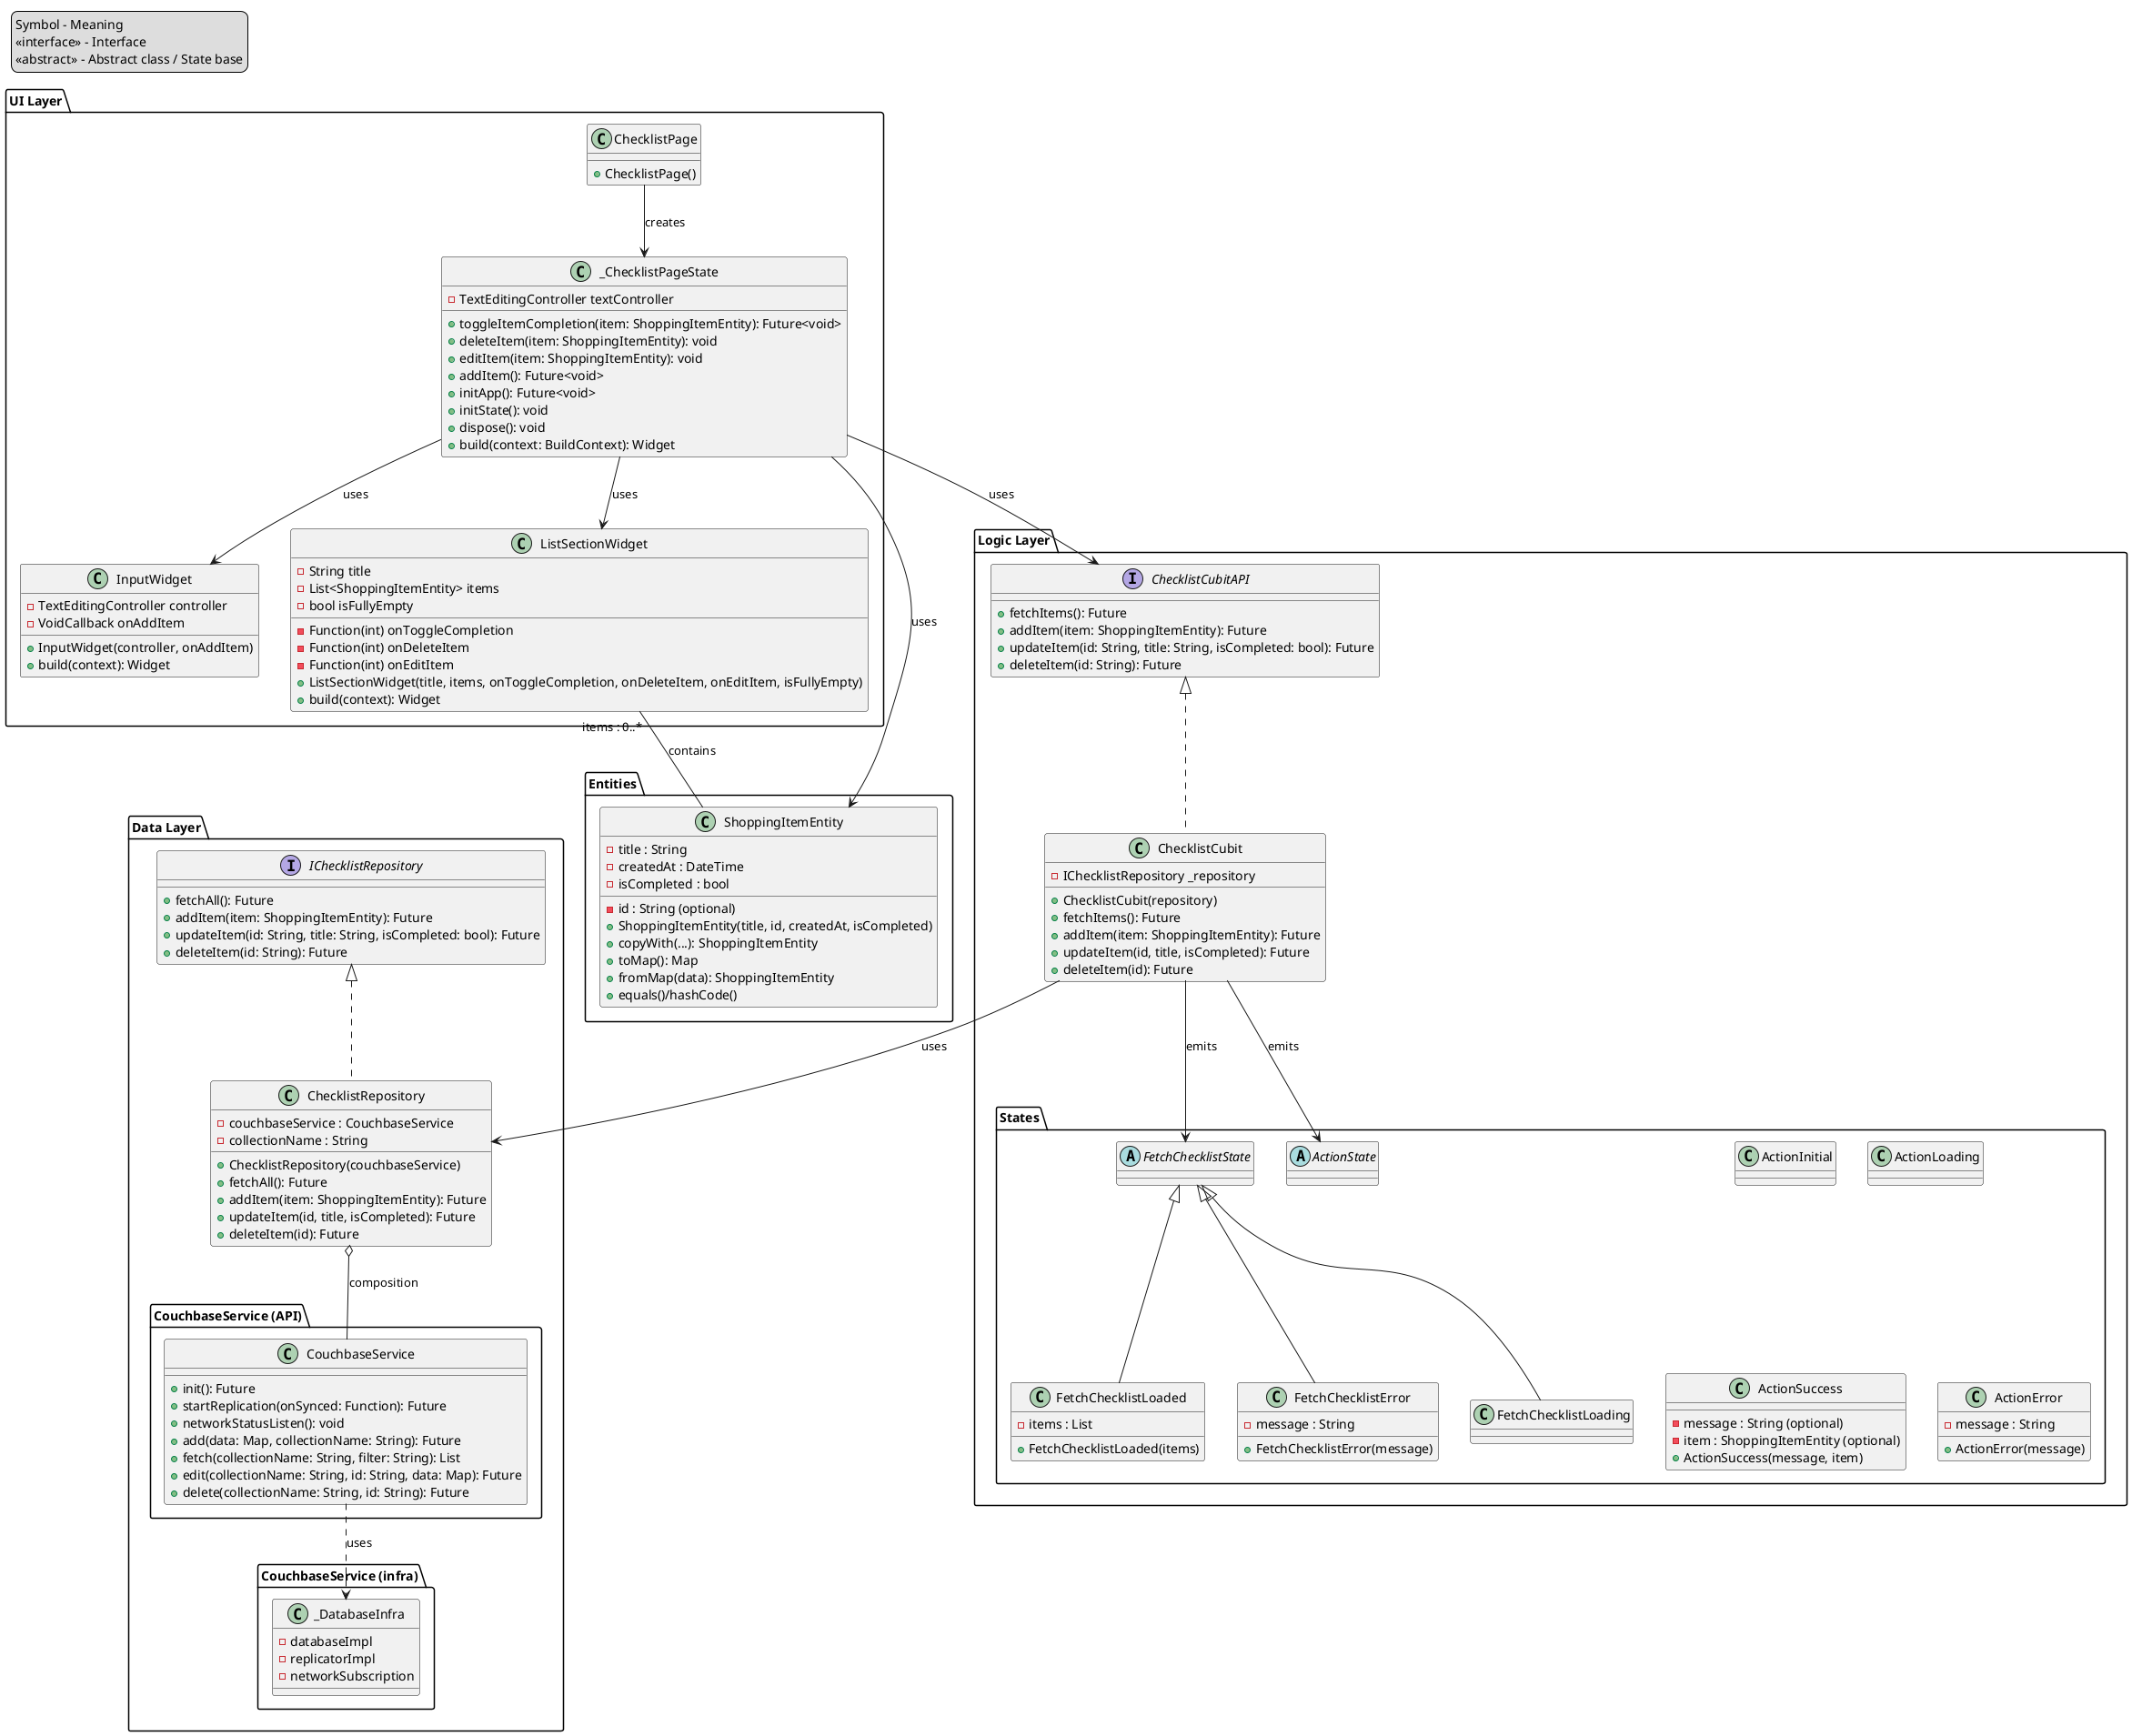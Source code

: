 @startuml ChecklistPage Class Diagram v2
' Legend (simple format for compatibility)
legend top left
  Symbol - Meaning
  «interface» - Interface
  «abstract» - Abstract class / State base
endlegend

package "UI Layer" as UI {
  class ChecklistPage {
    +ChecklistPage()
  }

  class _ChecklistPageState {
    -TextEditingController textController
    +toggleItemCompletion(item: ShoppingItemEntity): Future<void>
    +deleteItem(item: ShoppingItemEntity): void
    +editItem(item: ShoppingItemEntity): void
    +addItem(): Future<void>
    +initApp(): Future<void>
    +initState(): void
    +dispose(): void
    +build(context: BuildContext): Widget
  }

  ChecklistPage --> _ChecklistPageState : creates

  class InputWidget {
    -TextEditingController controller
    -VoidCallback onAddItem
    +InputWidget(controller, onAddItem)
    +build(context): Widget
  }

  class ListSectionWidget {
    -String title
    -List<ShoppingItemEntity> items
    -Function(int) onToggleCompletion
    -Function(int) onDeleteItem
    -Function(int) onEditItem
    -bool isFullyEmpty
    +ListSectionWidget(title, items, onToggleCompletion, onDeleteItem, onEditItem, isFullyEmpty)
    +build(context): Widget
  }

  _ChecklistPageState --> InputWidget : uses
  _ChecklistPageState --> ListSectionWidget : uses
}

package "Logic Layer" as Logic {
  ' Unified cubit option
  interface ChecklistCubitAPI {
    +fetchItems(): Future
    +addItem(item: ShoppingItemEntity): Future
    +updateItem(id: String, title: String, isCompleted: bool): Future
    +deleteItem(id: String): Future
  }

  class ChecklistCubit {
    -IChecklistRepository _repository
    +ChecklistCubit(repository)
    +fetchItems(): Future
    +addItem(item: ShoppingItemEntity): Future
    +updateItem(id, title, isCompleted): Future
    +deleteItem(id): Future
  }

  ' Declare that the UI depends on the abstraction (ChecklistCubitAPI)
  _ChecklistPageState --> ChecklistCubitAPI : uses
  ' Grouped states for the cubit
  package "States" {
    ' Fetch-related states
    abstract class FetchChecklistState

    class FetchChecklistLoading
    class FetchChecklistLoaded {
      -items : List
      +FetchChecklistLoaded(items)
    }
    class FetchChecklistError {
      -message : String
      +FetchChecklistError(message)
    }

    FetchChecklistState <|-- FetchChecklistLoading
    FetchChecklistState <|-- FetchChecklistLoaded
    FetchChecklistState <|-- FetchChecklistError

    ' Action-related states
    ' Action-related states (generic, reusable)
    abstract class ActionState
    class ActionInitial
    class ActionLoading
    class ActionSuccess {
      -message : String (optional)
      -item : ShoppingItemEntity (optional)
      +ActionSuccess(message, item)
    }
    class ActionError {
      -message : String
      +ActionError(message)
    }

    ChecklistCubit --> FetchChecklistState : emits
    ChecklistCubit --> ActionState : emits
  }
}

package "Data Layer" as Data {
  ' Interface for repository
  interface IChecklistRepository {
    +fetchAll(): Future
    +addItem(item: ShoppingItemEntity): Future
    +updateItem(id: String, title: String, isCompleted: bool): Future
    +deleteItem(id: String): Future
  }

  class ChecklistRepository {
    -couchbaseService : CouchbaseService
    -collectionName : String
    +ChecklistRepository(couchbaseService)
    +fetchAll(): Future
    +addItem(item: ShoppingItemEntity): Future
    +updateItem(id, title, isCompleted): Future
    +deleteItem(id): Future
  }

  IChecklistRepository <|.. ChecklistRepository

  ' Couchbase service public API vs infra
  package "CouchbaseService (API)" as CBAPI {
    class CouchbaseService {
      +init(): Future
      +startReplication(onSynced: Function): Future
      +networkStatusListen(): void
      +add(data: Map, collectionName: String): Future
      +fetch(collectionName: String, filter: String): List
      +edit(collectionName: String, id: String, data: Map): Future
      +delete(collectionName: String, id: String): Future
    }
  }

  package "CouchbaseService (infra)" as CBInfra {
    class _DatabaseInfra {
      -databaseImpl
      -replicatorImpl
      -networkSubscription
    }
  }

  ChecklistRepository o-- CouchbaseService : composition
  CouchbaseService ..> _DatabaseInfra : uses

  ChecklistCubit --> ChecklistRepository : uses

  ' Implementation relationship: ChecklistCubit implements the API
  ChecklistCubitAPI <|.. ChecklistCubit
}

package "Entities" as Entities {
  class ShoppingItemEntity {
    -id : String (optional)
    -title : String
    -createdAt : DateTime
    -isCompleted : bool
    +ShoppingItemEntity(title, id, createdAt, isCompleted)
    +copyWith(...): ShoppingItemEntity
    +toMap(): Map
    +fromMap(data): ShoppingItemEntity
    +equals()/hashCode()
  }
}

' multiplicities
ListSectionWidget "items : 0..*" -- ShoppingItemEntity : contains
_ChecklistPageState --> ShoppingItemEntity : uses

' Suggestion: optional unified cubit
'' The unified ChecklistCubit now implements ChecklistCubitAPI (see above)

@enduml
